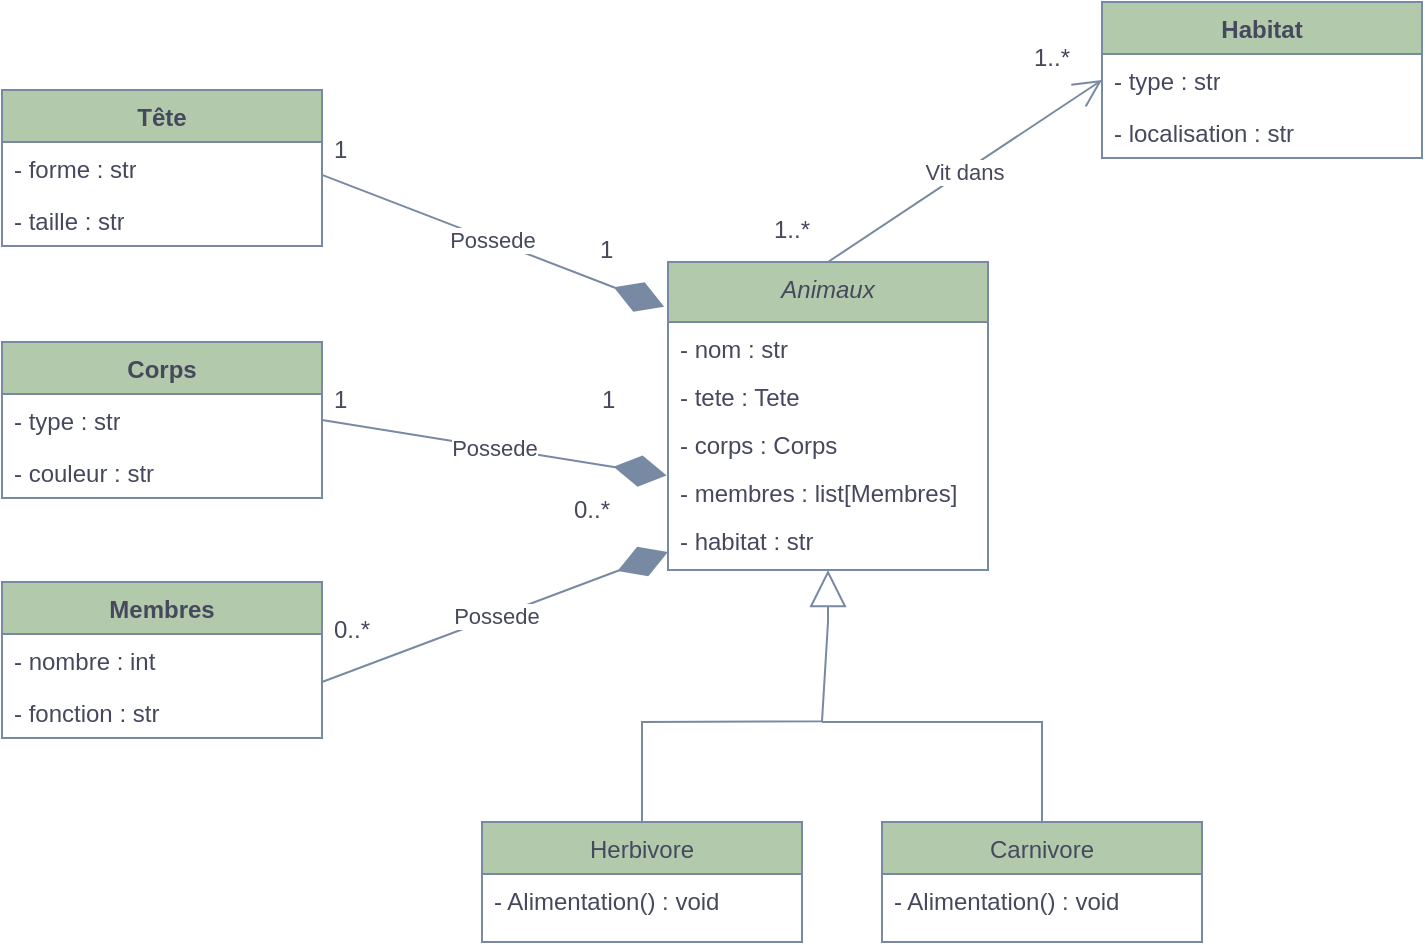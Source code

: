 <mxfile version="22.1.22" type="embed" pages="3">
  <diagram id="C5RBs43oDa-KdzZeNtuy" name="Animaux">
    <mxGraphModel dx="1085" dy="588" grid="1" gridSize="10" guides="1" tooltips="1" connect="1" arrows="1" fold="1" page="1" pageScale="1" pageWidth="827" pageHeight="1169" math="0" shadow="0">
      <root>
        <mxCell id="WIyWlLk6GJQsqaUBKTNV-0" />
        <mxCell id="WIyWlLk6GJQsqaUBKTNV-1" parent="WIyWlLk6GJQsqaUBKTNV-0" />
        <mxCell id="zkfFHV4jXpPFQw0GAbJ--0" value="Animaux" style="swimlane;fontStyle=2;align=center;verticalAlign=top;childLayout=stackLayout;horizontal=1;startSize=30;horizontalStack=0;resizeParent=1;resizeLast=0;collapsible=1;marginBottom=0;rounded=0;shadow=0;strokeWidth=1;labelBackgroundColor=none;fillColor=#B2C9AB;strokeColor=#788AA3;fontColor=#46495D;" parent="WIyWlLk6GJQsqaUBKTNV-1" vertex="1">
          <mxGeometry x="413" y="150" width="160" height="154" as="geometry">
            <mxRectangle x="230" y="140" width="160" height="26" as="alternateBounds" />
          </mxGeometry>
        </mxCell>
        <mxCell id="vI5T4SLwz8hEOFPnjmoZ-35" value="- nom : str" style="text;align=left;verticalAlign=top;spacingLeft=4;spacingRight=4;overflow=hidden;rotatable=0;points=[[0,0.5],[1,0.5]];portConstraint=eastwest;labelBackgroundColor=none;fontColor=#46495D;" parent="zkfFHV4jXpPFQw0GAbJ--0" vertex="1">
          <mxGeometry y="30" width="160" height="24" as="geometry" />
        </mxCell>
        <mxCell id="zkfFHV4jXpPFQw0GAbJ--1" value="- tete : Tete" style="text;align=left;verticalAlign=top;spacingLeft=4;spacingRight=4;overflow=hidden;rotatable=0;points=[[0,0.5],[1,0.5]];portConstraint=eastwest;labelBackgroundColor=none;fontColor=#46495D;" parent="zkfFHV4jXpPFQw0GAbJ--0" vertex="1">
          <mxGeometry y="54" width="160" height="24" as="geometry" />
        </mxCell>
        <mxCell id="vI5T4SLwz8hEOFPnjmoZ-36" value="- corps : Corps" style="text;align=left;verticalAlign=top;spacingLeft=4;spacingRight=4;overflow=hidden;rotatable=0;points=[[0,0.5],[1,0.5]];portConstraint=eastwest;labelBackgroundColor=none;fontColor=#46495D;" parent="zkfFHV4jXpPFQw0GAbJ--0" vertex="1">
          <mxGeometry y="78" width="160" height="24" as="geometry" />
        </mxCell>
        <mxCell id="vI5T4SLwz8hEOFPnjmoZ-37" value="- membres : list[Membres]" style="text;align=left;verticalAlign=top;spacingLeft=4;spacingRight=4;overflow=hidden;rotatable=0;points=[[0,0.5],[1,0.5]];portConstraint=eastwest;labelBackgroundColor=none;fontColor=#46495D;" parent="zkfFHV4jXpPFQw0GAbJ--0" vertex="1">
          <mxGeometry y="102" width="160" height="24" as="geometry" />
        </mxCell>
        <mxCell id="vI5T4SLwz8hEOFPnjmoZ-38" value="- habitat : str" style="text;align=left;verticalAlign=top;spacingLeft=4;spacingRight=4;overflow=hidden;rotatable=0;points=[[0,0.5],[1,0.5]];portConstraint=eastwest;labelBackgroundColor=none;fontColor=#46495D;" parent="zkfFHV4jXpPFQw0GAbJ--0" vertex="1">
          <mxGeometry y="126" width="160" height="24" as="geometry" />
        </mxCell>
        <mxCell id="zkfFHV4jXpPFQw0GAbJ--6" value="Herbivore" style="swimlane;fontStyle=0;align=center;verticalAlign=top;childLayout=stackLayout;horizontal=1;startSize=26;horizontalStack=0;resizeParent=1;resizeLast=0;collapsible=1;marginBottom=0;rounded=0;shadow=0;strokeWidth=1;labelBackgroundColor=none;fillColor=#B2C9AB;strokeColor=#788AA3;fontColor=#46495D;" parent="WIyWlLk6GJQsqaUBKTNV-1" vertex="1">
          <mxGeometry x="320" y="430" width="160" height="60" as="geometry">
            <mxRectangle x="130" y="380" width="160" height="26" as="alternateBounds" />
          </mxGeometry>
        </mxCell>
        <mxCell id="ipkFo33AzPfOEZkF4syv-25" value="- Alimentation() : void" style="text;align=left;verticalAlign=top;spacingLeft=4;spacingRight=4;overflow=hidden;rotatable=0;points=[[0,0.5],[1,0.5]];portConstraint=eastwest;labelBackgroundColor=none;fontColor=#46495D;" parent="zkfFHV4jXpPFQw0GAbJ--6" vertex="1">
          <mxGeometry y="26" width="160" height="24" as="geometry" />
        </mxCell>
        <mxCell id="zkfFHV4jXpPFQw0GAbJ--13" value="Carnivore" style="swimlane;fontStyle=0;align=center;verticalAlign=top;childLayout=stackLayout;horizontal=1;startSize=26;horizontalStack=0;resizeParent=1;resizeLast=0;collapsible=1;marginBottom=0;rounded=0;shadow=0;strokeWidth=1;labelBackgroundColor=none;fillColor=#B2C9AB;strokeColor=#788AA3;fontColor=#46495D;" parent="WIyWlLk6GJQsqaUBKTNV-1" vertex="1">
          <mxGeometry x="520" y="430" width="160" height="60" as="geometry">
            <mxRectangle x="340" y="380" width="170" height="26" as="alternateBounds" />
          </mxGeometry>
        </mxCell>
        <mxCell id="ipkFo33AzPfOEZkF4syv-26" value="- Alimentation() : void" style="text;align=left;verticalAlign=top;spacingLeft=4;spacingRight=4;overflow=hidden;rotatable=0;points=[[0,0.5],[1,0.5]];portConstraint=eastwest;labelBackgroundColor=none;fontColor=#46495D;" parent="zkfFHV4jXpPFQw0GAbJ--13" vertex="1">
          <mxGeometry y="26" width="160" height="24" as="geometry" />
        </mxCell>
        <mxCell id="ipkFo33AzPfOEZkF4syv-29" value="" style="endArrow=block;endSize=16;endFill=0;html=1;rounded=0;strokeColor=#788AA3;fontColor=default;fillColor=#B2C9AB;exitX=0.5;exitY=0;exitDx=0;exitDy=0;labelBackgroundColor=none;entryX=0.5;entryY=1;entryDx=0;entryDy=0;" parent="WIyWlLk6GJQsqaUBKTNV-1" source="zkfFHV4jXpPFQw0GAbJ--6" target="zkfFHV4jXpPFQw0GAbJ--0" edge="1">
          <mxGeometry x="-0.303" y="40" width="160" relative="1" as="geometry">
            <mxPoint x="390" y="419.57" as="sourcePoint" />
            <mxPoint x="490" y="330" as="targetPoint" />
            <Array as="points">
              <mxPoint x="400" y="380" />
              <mxPoint x="490" y="379.57" />
              <mxPoint x="493" y="330" />
            </Array>
            <mxPoint as="offset" />
          </mxGeometry>
        </mxCell>
        <mxCell id="ipkFo33AzPfOEZkF4syv-33" value="" style="endArrow=none;html=1;rounded=0;strokeColor=#788AA3;fontColor=default;fillColor=#B2C9AB;labelBackgroundColor=none;entryX=0.5;entryY=0;entryDx=0;entryDy=0;" parent="WIyWlLk6GJQsqaUBKTNV-1" target="zkfFHV4jXpPFQw0GAbJ--13" edge="1">
          <mxGeometry width="50" height="50" relative="1" as="geometry">
            <mxPoint x="490" y="380" as="sourcePoint" />
            <mxPoint x="590" y="410" as="targetPoint" />
            <Array as="points">
              <mxPoint x="600" y="380" />
            </Array>
          </mxGeometry>
        </mxCell>
        <mxCell id="4" value="Corps" style="swimlane;fontStyle=1;align=center;verticalAlign=top;childLayout=stackLayout;horizontal=1;startSize=26;horizontalStack=0;resizeParent=1;resizeParentMax=0;resizeLast=0;collapsible=1;marginBottom=0;whiteSpace=wrap;html=1;labelBackgroundColor=none;fillColor=#B2C9AB;strokeColor=#788AA3;fontColor=#46495D;" parent="WIyWlLk6GJQsqaUBKTNV-1" vertex="1">
          <mxGeometry x="80" y="190" width="160" height="78" as="geometry" />
        </mxCell>
        <mxCell id="5" value="- type : str" style="text;strokeColor=none;fillColor=none;align=left;verticalAlign=top;spacingLeft=4;spacingRight=4;overflow=hidden;rotatable=0;points=[[0,0.5],[1,0.5]];portConstraint=eastwest;whiteSpace=wrap;html=1;labelBackgroundColor=none;fontColor=#46495D;" parent="4" vertex="1">
          <mxGeometry y="26" width="160" height="26" as="geometry" />
        </mxCell>
        <mxCell id="7" value="- couleur : str" style="text;strokeColor=none;fillColor=none;align=left;verticalAlign=top;spacingLeft=4;spacingRight=4;overflow=hidden;rotatable=0;points=[[0,0.5],[1,0.5]];portConstraint=eastwest;whiteSpace=wrap;html=1;labelBackgroundColor=none;fontColor=#46495D;" parent="4" vertex="1">
          <mxGeometry y="52" width="160" height="26" as="geometry" />
        </mxCell>
        <mxCell id="8" value="Tête" style="swimlane;fontStyle=1;align=center;verticalAlign=top;childLayout=stackLayout;horizontal=1;startSize=26;horizontalStack=0;resizeParent=1;resizeParentMax=0;resizeLast=0;collapsible=1;marginBottom=0;whiteSpace=wrap;html=1;strokeColor=#788AA3;fontColor=#46495D;fillColor=#B2C9AB;" parent="WIyWlLk6GJQsqaUBKTNV-1" vertex="1">
          <mxGeometry x="80" y="64" width="160" height="78" as="geometry" />
        </mxCell>
        <mxCell id="9" value="- forme : str" style="text;strokeColor=none;fillColor=none;align=left;verticalAlign=top;spacingLeft=4;spacingRight=4;overflow=hidden;rotatable=0;points=[[0,0.5],[1,0.5]];portConstraint=eastwest;whiteSpace=wrap;html=1;fontColor=#46495D;" parent="8" vertex="1">
          <mxGeometry y="26" width="160" height="26" as="geometry" />
        </mxCell>
        <mxCell id="11" value="- taille : str" style="text;strokeColor=none;fillColor=none;align=left;verticalAlign=top;spacingLeft=4;spacingRight=4;overflow=hidden;rotatable=0;points=[[0,0.5],[1,0.5]];portConstraint=eastwest;whiteSpace=wrap;html=1;fontColor=#46495D;" parent="8" vertex="1">
          <mxGeometry y="52" width="160" height="26" as="geometry" />
        </mxCell>
        <mxCell id="12" value="Membres" style="swimlane;fontStyle=1;align=center;verticalAlign=top;childLayout=stackLayout;horizontal=1;startSize=26;horizontalStack=0;resizeParent=1;resizeParentMax=0;resizeLast=0;collapsible=1;marginBottom=0;whiteSpace=wrap;html=1;strokeColor=#788AA3;fontColor=#46495D;fillColor=#B2C9AB;" parent="WIyWlLk6GJQsqaUBKTNV-1" vertex="1">
          <mxGeometry x="80" y="310" width="160" height="78" as="geometry" />
        </mxCell>
        <mxCell id="13" value="- nombre : int" style="text;strokeColor=none;fillColor=none;align=left;verticalAlign=top;spacingLeft=4;spacingRight=4;overflow=hidden;rotatable=0;points=[[0,0.5],[1,0.5]];portConstraint=eastwest;whiteSpace=wrap;html=1;fontColor=#46495D;" parent="12" vertex="1">
          <mxGeometry y="26" width="160" height="26" as="geometry" />
        </mxCell>
        <mxCell id="15" value="- fonction : str" style="text;strokeColor=none;fillColor=none;align=left;verticalAlign=top;spacingLeft=4;spacingRight=4;overflow=hidden;rotatable=0;points=[[0,0.5],[1,0.5]];portConstraint=eastwest;whiteSpace=wrap;html=1;fontColor=#46495D;" parent="12" vertex="1">
          <mxGeometry y="52" width="160" height="26" as="geometry" />
        </mxCell>
        <mxCell id="18" value="Possede" style="endArrow=diamondThin;endFill=1;endSize=24;html=1;rounded=0;strokeColor=#788AA3;fontColor=#46495D;fillColor=#B2C9AB;entryX=-0.012;entryY=0.145;entryDx=0;entryDy=0;entryPerimeter=0;" parent="WIyWlLk6GJQsqaUBKTNV-1" target="zkfFHV4jXpPFQw0GAbJ--0" edge="1">
          <mxGeometry width="160" relative="1" as="geometry">
            <mxPoint x="240" y="106.41" as="sourcePoint" />
            <mxPoint x="400" y="106.41" as="targetPoint" />
          </mxGeometry>
        </mxCell>
        <mxCell id="19" value="Possede" style="endArrow=diamondThin;endFill=1;endSize=24;html=1;rounded=0;strokeColor=#788AA3;fontColor=#46495D;fillColor=#B2C9AB;entryX=-0.004;entryY=1.196;entryDx=0;entryDy=0;entryPerimeter=0;exitX=1;exitY=0.5;exitDx=0;exitDy=0;" parent="WIyWlLk6GJQsqaUBKTNV-1" source="5" edge="1">
          <mxGeometry width="160" relative="1" as="geometry">
            <mxPoint x="254" y="232.41" as="sourcePoint" />
            <mxPoint x="412.36" y="256.704" as="targetPoint" />
          </mxGeometry>
        </mxCell>
        <mxCell id="20" value="Possede" style="endArrow=diamondThin;endFill=1;endSize=24;html=1;rounded=0;strokeColor=#788AA3;fontColor=#46495D;fillColor=#B2C9AB;entryX=0;entryY=0.5;entryDx=0;entryDy=0;" parent="WIyWlLk6GJQsqaUBKTNV-1" edge="1">
          <mxGeometry width="160" relative="1" as="geometry">
            <mxPoint x="240" y="360" as="sourcePoint" />
            <mxPoint x="413.0" y="295" as="targetPoint" />
          </mxGeometry>
        </mxCell>
        <mxCell id="21" value="Habitat" style="swimlane;fontStyle=1;align=center;verticalAlign=top;childLayout=stackLayout;horizontal=1;startSize=26;horizontalStack=0;resizeParent=1;resizeParentMax=0;resizeLast=0;collapsible=1;marginBottom=0;whiteSpace=wrap;html=1;strokeColor=#788AA3;fontColor=#46495D;fillColor=#B2C9AB;" parent="WIyWlLk6GJQsqaUBKTNV-1" vertex="1">
          <mxGeometry x="630" y="20" width="160" height="78" as="geometry" />
        </mxCell>
        <mxCell id="22" value="- type : str" style="text;strokeColor=none;fillColor=none;align=left;verticalAlign=top;spacingLeft=4;spacingRight=4;overflow=hidden;rotatable=0;points=[[0,0.5],[1,0.5]];portConstraint=eastwest;whiteSpace=wrap;html=1;fontColor=#46495D;" parent="21" vertex="1">
          <mxGeometry y="26" width="160" height="26" as="geometry" />
        </mxCell>
        <mxCell id="24" value="- localisation : str" style="text;strokeColor=none;fillColor=none;align=left;verticalAlign=top;spacingLeft=4;spacingRight=4;overflow=hidden;rotatable=0;points=[[0,0.5],[1,0.5]];portConstraint=eastwest;whiteSpace=wrap;html=1;fontColor=#46495D;" parent="21" vertex="1">
          <mxGeometry y="52" width="160" height="26" as="geometry" />
        </mxCell>
        <mxCell id="25" value="Vit dans" style="endArrow=open;endFill=1;endSize=12;html=1;rounded=0;strokeColor=#788AA3;fontColor=#46495D;fillColor=#B2C9AB;exitX=0.5;exitY=0;exitDx=0;exitDy=0;entryX=0;entryY=0.5;entryDx=0;entryDy=0;" parent="WIyWlLk6GJQsqaUBKTNV-1" source="zkfFHV4jXpPFQw0GAbJ--0" target="22" edge="1">
          <mxGeometry width="160" relative="1" as="geometry">
            <mxPoint x="430" y="62.41" as="sourcePoint" />
            <mxPoint x="590" y="62.41" as="targetPoint" />
          </mxGeometry>
        </mxCell>
        <mxCell id="vI5T4SLwz8hEOFPnjmoZ-25" value="1" style="text;strokeColor=none;fillColor=none;spacingLeft=4;spacingRight=4;overflow=hidden;rotatable=0;points=[[0,0.5],[1,0.5]];portConstraint=eastwest;fontSize=12;whiteSpace=wrap;html=1;fontColor=#46495D;labelBackgroundColor=none;" parent="WIyWlLk6GJQsqaUBKTNV-1" vertex="1">
          <mxGeometry x="240" y="80" width="40" height="30" as="geometry" />
        </mxCell>
        <mxCell id="vI5T4SLwz8hEOFPnjmoZ-26" value="1" style="text;strokeColor=none;fillColor=none;spacingLeft=4;spacingRight=4;overflow=hidden;rotatable=0;points=[[0,0.5],[1,0.5]];portConstraint=eastwest;fontSize=12;whiteSpace=wrap;html=1;fontColor=#46495D;labelBackgroundColor=none;" parent="WIyWlLk6GJQsqaUBKTNV-1" vertex="1">
          <mxGeometry x="240" y="205" width="40" height="30" as="geometry" />
        </mxCell>
        <mxCell id="vI5T4SLwz8hEOFPnjmoZ-27" value="0..*" style="text;strokeColor=none;fillColor=none;spacingLeft=4;spacingRight=4;overflow=hidden;rotatable=0;points=[[0,0.5],[1,0.5]];portConstraint=eastwest;fontSize=12;whiteSpace=wrap;html=1;fontColor=#46495D;labelBackgroundColor=none;" parent="WIyWlLk6GJQsqaUBKTNV-1" vertex="1">
          <mxGeometry x="240" y="320" width="40" height="30" as="geometry" />
        </mxCell>
        <mxCell id="vI5T4SLwz8hEOFPnjmoZ-28" value="1" style="text;strokeColor=none;fillColor=none;spacingLeft=4;spacingRight=4;overflow=hidden;rotatable=0;points=[[0,0.5],[1,0.5]];portConstraint=eastwest;fontSize=12;whiteSpace=wrap;html=1;fontColor=#46495D;labelBackgroundColor=none;" parent="WIyWlLk6GJQsqaUBKTNV-1" vertex="1">
          <mxGeometry x="373" y="130" width="40" height="30" as="geometry" />
        </mxCell>
        <mxCell id="vI5T4SLwz8hEOFPnjmoZ-29" value="1" style="text;strokeColor=none;fillColor=none;spacingLeft=4;spacingRight=4;overflow=hidden;rotatable=0;points=[[0,0.5],[1,0.5]];portConstraint=eastwest;fontSize=12;whiteSpace=wrap;html=1;fontColor=#46495D;labelBackgroundColor=none;" parent="WIyWlLk6GJQsqaUBKTNV-1" vertex="1">
          <mxGeometry x="374" y="205" width="40" height="30" as="geometry" />
        </mxCell>
        <mxCell id="vI5T4SLwz8hEOFPnjmoZ-31" value="0..*" style="text;strokeColor=none;fillColor=none;spacingLeft=4;spacingRight=4;overflow=hidden;rotatable=0;points=[[0,0.5],[1,0.5]];portConstraint=eastwest;fontSize=12;whiteSpace=wrap;html=1;fontColor=#46495D;labelBackgroundColor=none;" parent="WIyWlLk6GJQsqaUBKTNV-1" vertex="1">
          <mxGeometry x="360" y="260" width="40" height="30" as="geometry" />
        </mxCell>
        <mxCell id="vI5T4SLwz8hEOFPnjmoZ-33" value="1..*" style="text;strokeColor=none;fillColor=none;spacingLeft=4;spacingRight=4;overflow=hidden;rotatable=0;points=[[0,0.5],[1,0.5]];portConstraint=eastwest;fontSize=12;whiteSpace=wrap;html=1;fontColor=#46495D;labelBackgroundColor=none;" parent="WIyWlLk6GJQsqaUBKTNV-1" vertex="1">
          <mxGeometry x="460" y="120" width="40" height="30" as="geometry" />
        </mxCell>
        <mxCell id="vI5T4SLwz8hEOFPnjmoZ-34" value="1..*" style="text;strokeColor=none;fillColor=none;spacingLeft=4;spacingRight=4;overflow=hidden;rotatable=0;points=[[0,0.5],[1,0.5]];portConstraint=eastwest;fontSize=12;whiteSpace=wrap;html=1;fontColor=#46495D;labelBackgroundColor=none;" parent="WIyWlLk6GJQsqaUBKTNV-1" vertex="1">
          <mxGeometry x="590" y="34" width="40" height="30" as="geometry" />
        </mxCell>
      </root>
    </mxGraphModel>
  </diagram>
  <diagram id="s96RTUGyV_i8q5eFVmfL" name="Classes">
    <mxGraphModel dx="1085" dy="588" grid="1" gridSize="10" guides="1" tooltips="1" connect="1" arrows="1" fold="1" page="1" pageScale="1" pageWidth="827" pageHeight="1169" math="0" shadow="0">
      <root>
        <mxCell id="0" />
        <mxCell id="1" parent="0" />
        <mxCell id="UtkEL36S_cxtowwNYvtG-1" value="Classe" style="swimlane;fontStyle=1;align=center;verticalAlign=top;childLayout=stackLayout;horizontal=1;startSize=26;horizontalStack=0;resizeParent=1;resizeParentMax=0;resizeLast=0;collapsible=1;marginBottom=0;whiteSpace=wrap;html=1;labelBackgroundColor=none;fillColor=#B2C9AB;strokeColor=#788AA3;fontColor=#46495D;" parent="1" vertex="1">
          <mxGeometry x="360" y="590" width="160" height="98" as="geometry" />
        </mxCell>
        <mxCell id="V3Bo_ClWaJv6kFXgR_UQ-5" value="- professeur : Professeur" style="text;align=left;verticalAlign=top;spacingLeft=4;spacingRight=4;overflow=hidden;rotatable=0;points=[[0,0.5],[1,0.5]];portConstraint=eastwest;labelBackgroundColor=none;fontColor=#46495D;" parent="UtkEL36S_cxtowwNYvtG-1" vertex="1">
          <mxGeometry y="26" width="160" height="24" as="geometry" />
        </mxCell>
        <mxCell id="bEQ5lCG8xuxYVMptwggW-1" value="- Élève : List[Élève]" style="text;align=left;verticalAlign=top;spacingLeft=4;spacingRight=4;overflow=hidden;rotatable=0;points=[[0,0.5],[1,0.5]];portConstraint=eastwest;labelBackgroundColor=none;fontColor=#46495D;" parent="UtkEL36S_cxtowwNYvtG-1" vertex="1">
          <mxGeometry y="50" width="160" height="24" as="geometry" />
        </mxCell>
        <mxCell id="V3Bo_ClWaJv6kFXgR_UQ-6" value="- nom_classe : str" style="text;align=left;verticalAlign=top;spacingLeft=4;spacingRight=4;overflow=hidden;rotatable=0;points=[[0,0.5],[1,0.5]];portConstraint=eastwest;labelBackgroundColor=none;fontColor=#46495D;" parent="UtkEL36S_cxtowwNYvtG-1" vertex="1">
          <mxGeometry y="74" width="160" height="24" as="geometry" />
        </mxCell>
        <mxCell id="UtkEL36S_cxtowwNYvtG-6" value="Personne" style="swimlane;fontStyle=1;align=center;verticalAlign=top;childLayout=stackLayout;horizontal=1;startSize=26;horizontalStack=0;resizeParent=1;resizeParentMax=0;resizeLast=0;collapsible=1;marginBottom=0;whiteSpace=wrap;html=1;labelBackgroundColor=none;fillColor=#B2C9AB;strokeColor=#788AA3;fontColor=#46495D;" parent="1" vertex="1">
          <mxGeometry x="360" y="290" width="160" height="50" as="geometry" />
        </mxCell>
        <mxCell id="V3Bo_ClWaJv6kFXgR_UQ-1" value="- dossier : Dossier" style="text;align=left;verticalAlign=top;spacingLeft=4;spacingRight=4;overflow=hidden;rotatable=0;points=[[0,0.5],[1,0.5]];portConstraint=eastwest;labelBackgroundColor=none;fontColor=#46495D;" parent="UtkEL36S_cxtowwNYvtG-6" vertex="1">
          <mxGeometry y="26" width="160" height="24" as="geometry" />
        </mxCell>
        <mxCell id="UtkEL36S_cxtowwNYvtG-9" value="&lt;strong&gt;Élève&lt;/strong&gt;" style="swimlane;fontStyle=1;align=center;verticalAlign=top;childLayout=stackLayout;horizontal=1;startSize=26;horizontalStack=0;resizeParent=1;resizeParentMax=0;resizeLast=0;collapsible=1;marginBottom=0;whiteSpace=wrap;html=1;labelBackgroundColor=none;fillColor=#B2C9AB;strokeColor=#788AA3;fontColor=#46495D;" parent="1" vertex="1">
          <mxGeometry x="450" y="430" width="160" height="50" as="geometry" />
        </mxCell>
        <mxCell id="V3Bo_ClWaJv6kFXgR_UQ-9" value="- niveau : int" style="text;align=left;verticalAlign=top;spacingLeft=4;spacingRight=4;overflow=hidden;rotatable=0;points=[[0,0.5],[1,0.5]];portConstraint=eastwest;labelBackgroundColor=none;fontColor=#46495D;" parent="UtkEL36S_cxtowwNYvtG-9" vertex="1">
          <mxGeometry y="26" width="160" height="24" as="geometry" />
        </mxCell>
        <mxCell id="V3Bo_ClWaJv6kFXgR_UQ-19" style="edgeStyle=orthogonalEdgeStyle;rounded=0;orthogonalLoop=1;jettySize=auto;html=1;exitX=0.75;exitY=0;exitDx=0;exitDy=0;entryX=0.5;entryY=1;entryDx=0;entryDy=0;strokeColor=#788AA3;fontColor=default;fillColor=#B2C9AB;endArrow=block;endFill=0;strokeWidth=1;endSize=16;labelBackgroundColor=none;" parent="1" source="UtkEL36S_cxtowwNYvtG-12" target="UtkEL36S_cxtowwNYvtG-6" edge="1">
          <mxGeometry relative="1" as="geometry">
            <Array as="points">
              <mxPoint x="390" y="390" />
              <mxPoint x="440" y="390" />
            </Array>
          </mxGeometry>
        </mxCell>
        <mxCell id="UtkEL36S_cxtowwNYvtG-12" value="Professeur" style="swimlane;fontStyle=1;align=center;verticalAlign=top;childLayout=stackLayout;horizontal=1;startSize=26;horizontalStack=0;resizeParent=1;resizeParentMax=0;resizeLast=0;collapsible=1;marginBottom=0;whiteSpace=wrap;html=1;labelBackgroundColor=none;fillColor=#B2C9AB;strokeColor=#788AA3;fontColor=#46495D;" parent="1" vertex="1">
          <mxGeometry x="270" y="430" width="160" height="50" as="geometry" />
        </mxCell>
        <mxCell id="UtkEL36S_cxtowwNYvtG-13" value="- matiere : str" style="text;strokeColor=none;fillColor=none;align=left;verticalAlign=top;spacingLeft=4;spacingRight=4;overflow=hidden;rotatable=0;points=[[0,0.5],[1,0.5]];portConstraint=eastwest;whiteSpace=wrap;html=1;labelBackgroundColor=none;fontColor=#46495D;" parent="UtkEL36S_cxtowwNYvtG-12" vertex="1">
          <mxGeometry y="26" width="160" height="24" as="geometry" />
        </mxCell>
        <mxCell id="wOrSkZwPMERhKaJsnKeC-4" value="" style="endArrow=none;endFill=0;endSize=12;html=1;rounded=0;strokeColor=#788AA3;fontColor=default;fillColor=#B2C9AB;labelBackgroundColor=none;" parent="1" edge="1">
          <mxGeometry width="160" relative="1" as="geometry">
            <mxPoint x="440" y="390" as="sourcePoint" />
            <mxPoint x="490" y="430" as="targetPoint" />
            <Array as="points">
              <mxPoint x="490" y="390" />
            </Array>
          </mxGeometry>
        </mxCell>
        <mxCell id="wOrSkZwPMERhKaJsnKeC-12" value="1..*" style="text;strokeColor=none;fillColor=none;spacingLeft=4;spacingRight=4;overflow=hidden;rotatable=0;points=[[0,0.5],[1,0.5]];portConstraint=eastwest;fontSize=12;whiteSpace=wrap;html=1;fontColor=#46495D;labelBackgroundColor=none;" parent="1" vertex="1">
          <mxGeometry x="310" y="480" width="40" height="30" as="geometry" />
        </mxCell>
        <mxCell id="wOrSkZwPMERhKaJsnKeC-13" value="1..*" style="text;strokeColor=none;fillColor=none;spacingLeft=4;spacingRight=4;overflow=hidden;rotatable=0;points=[[0,0.5],[1,0.5]];portConstraint=eastwest;fontSize=12;whiteSpace=wrap;html=1;fontColor=#46495D;labelBackgroundColor=none;" parent="1" vertex="1">
          <mxGeometry x="530" y="480" width="40" height="30" as="geometry" />
        </mxCell>
        <mxCell id="wOrSkZwPMERhKaJsnKeC-14" value="1..1" style="text;strokeColor=none;fillColor=none;spacingLeft=4;spacingRight=4;overflow=hidden;rotatable=0;points=[[0,0.5],[1,0.5]];portConstraint=eastwest;fontSize=12;whiteSpace=wrap;html=1;fontColor=#46495D;labelBackgroundColor=none;" parent="1" vertex="1">
          <mxGeometry x="360" y="560" width="40" height="30" as="geometry" />
        </mxCell>
        <mxCell id="wOrSkZwPMERhKaJsnKeC-15" value="1..30" style="text;strokeColor=none;fillColor=none;spacingLeft=4;spacingRight=4;overflow=hidden;rotatable=0;points=[[0,0.5],[1,0.5]];portConstraint=eastwest;fontSize=12;whiteSpace=wrap;html=1;fontColor=#46495D;labelBackgroundColor=none;" parent="1" vertex="1">
          <mxGeometry x="490" y="560" width="40" height="30" as="geometry" />
        </mxCell>
        <mxCell id="bEQ5lCG8xuxYVMptwggW-2" value="enseigne a&amp;nbsp;" style="endArrow=diamondThin;endFill=0;endSize=24;html=1;rounded=0;strokeColor=#788AA3;fontColor=#46495D;fillColor=#B2C9AB;exitX=1.025;exitY=0;exitDx=0;exitDy=0;exitPerimeter=0;entryX=0.25;entryY=0;entryDx=0;entryDy=0;" parent="1" source="wOrSkZwPMERhKaJsnKeC-12" target="UtkEL36S_cxtowwNYvtG-1" edge="1">
          <mxGeometry width="160" relative="1" as="geometry">
            <mxPoint x="280" y="540" as="sourcePoint" />
            <mxPoint x="440" y="540" as="targetPoint" />
          </mxGeometry>
        </mxCell>
        <mxCell id="bEQ5lCG8xuxYVMptwggW-3" value="est dans" style="endArrow=diamondThin;endFill=0;endSize=24;html=1;rounded=0;strokeColor=#788AA3;fontColor=#46495D;fillColor=#B2C9AB;exitX=0.438;exitY=1;exitDx=0;exitDy=0;exitPerimeter=0;entryX=0.75;entryY=0;entryDx=0;entryDy=0;" parent="1" source="V3Bo_ClWaJv6kFXgR_UQ-9" target="UtkEL36S_cxtowwNYvtG-1" edge="1">
          <mxGeometry width="160" relative="1" as="geometry">
            <mxPoint x="470" y="530" as="sourcePoint" />
            <mxPoint x="630" y="530" as="targetPoint" />
          </mxGeometry>
        </mxCell>
        <mxCell id="bEQ5lCG8xuxYVMptwggW-12" value="Dossier" style="swimlane;fontStyle=1;align=center;verticalAlign=top;childLayout=stackLayout;horizontal=1;startSize=26;horizontalStack=0;resizeParent=1;resizeParentMax=0;resizeLast=0;collapsible=1;marginBottom=0;whiteSpace=wrap;html=1;strokeColor=#788AA3;fontColor=#46495D;fillColor=#B2C9AB;" parent="1" vertex="1">
          <mxGeometry x="640" y="280" width="160" height="182" as="geometry" />
        </mxCell>
        <mxCell id="bEQ5lCG8xuxYVMptwggW-13" value="- nom : str" style="text;strokeColor=none;fillColor=none;align=left;verticalAlign=top;spacingLeft=4;spacingRight=4;overflow=hidden;rotatable=0;points=[[0,0.5],[1,0.5]];portConstraint=eastwest;whiteSpace=wrap;html=1;fontColor=#46495D;" parent="bEQ5lCG8xuxYVMptwggW-12" vertex="1">
          <mxGeometry y="26" width="160" height="26" as="geometry" />
        </mxCell>
        <mxCell id="bEQ5lCG8xuxYVMptwggW-15" value="- prenom : str" style="text;strokeColor=none;fillColor=none;align=left;verticalAlign=top;spacingLeft=4;spacingRight=4;overflow=hidden;rotatable=0;points=[[0,0.5],[1,0.5]];portConstraint=eastwest;whiteSpace=wrap;html=1;fontColor=#46495D;" parent="bEQ5lCG8xuxYVMptwggW-12" vertex="1">
          <mxGeometry y="52" width="160" height="26" as="geometry" />
        </mxCell>
        <mxCell id="bEQ5lCG8xuxYVMptwggW-16" value="- naissance : str" style="text;strokeColor=none;fillColor=none;align=left;verticalAlign=top;spacingLeft=4;spacingRight=4;overflow=hidden;rotatable=0;points=[[0,0.5],[1,0.5]];portConstraint=eastwest;whiteSpace=wrap;html=1;fontColor=#46495D;" parent="bEQ5lCG8xuxYVMptwggW-12" vertex="1">
          <mxGeometry y="78" width="160" height="26" as="geometry" />
        </mxCell>
        <mxCell id="bEQ5lCG8xuxYVMptwggW-17" value="- adresse : str" style="text;strokeColor=none;fillColor=none;align=left;verticalAlign=top;spacingLeft=4;spacingRight=4;overflow=hidden;rotatable=0;points=[[0,0.5],[1,0.5]];portConstraint=eastwest;whiteSpace=wrap;html=1;fontColor=#46495D;" parent="bEQ5lCG8xuxYVMptwggW-12" vertex="1">
          <mxGeometry y="104" width="160" height="26" as="geometry" />
        </mxCell>
        <mxCell id="bEQ5lCG8xuxYVMptwggW-22" value="- telephone : str" style="text;strokeColor=none;fillColor=none;align=left;verticalAlign=top;spacingLeft=4;spacingRight=4;overflow=hidden;rotatable=0;points=[[0,0.5],[1,0.5]];portConstraint=eastwest;whiteSpace=wrap;html=1;fontColor=#46495D;" parent="bEQ5lCG8xuxYVMptwggW-12" vertex="1">
          <mxGeometry y="130" width="160" height="26" as="geometry" />
        </mxCell>
        <mxCell id="bEQ5lCG8xuxYVMptwggW-21" value="- email" style="text;strokeColor=none;fillColor=none;align=left;verticalAlign=top;spacingLeft=4;spacingRight=4;overflow=hidden;rotatable=0;points=[[0,0.5],[1,0.5]];portConstraint=eastwest;whiteSpace=wrap;html=1;fontColor=#46495D;" parent="bEQ5lCG8xuxYVMptwggW-12" vertex="1">
          <mxGeometry y="156" width="160" height="26" as="geometry" />
        </mxCell>
        <mxCell id="bEQ5lCG8xuxYVMptwggW-18" value="possede" style="endArrow=open;endFill=1;endSize=12;html=1;rounded=0;strokeColor=#788AA3;fontColor=#46495D;fillColor=#B2C9AB;entryX=0;entryY=0.5;entryDx=0;entryDy=0;" parent="1" target="bEQ5lCG8xuxYVMptwggW-17" edge="1">
          <mxGeometry width="160" relative="1" as="geometry">
            <mxPoint x="520" y="315" as="sourcePoint" />
            <mxPoint x="440" y="250" as="targetPoint" />
          </mxGeometry>
        </mxCell>
        <mxCell id="bEQ5lCG8xuxYVMptwggW-19" value="1..1" style="text;strokeColor=none;fillColor=none;spacingLeft=4;spacingRight=4;overflow=hidden;rotatable=0;points=[[0,0.5],[1,0.5]];portConstraint=eastwest;fontSize=12;whiteSpace=wrap;html=1;fontColor=#46495D;labelBackgroundColor=none;" parent="1" vertex="1">
          <mxGeometry x="520" y="290" width="40" height="30" as="geometry" />
        </mxCell>
        <mxCell id="bEQ5lCG8xuxYVMptwggW-20" value="&lt;span style=&quot;color: rgb(70, 73, 93); font-family: Helvetica; font-size: 12px; font-style: normal; font-variant-ligatures: normal; font-variant-caps: normal; font-weight: 400; letter-spacing: normal; orphans: 2; text-align: left; text-indent: 0px; text-transform: none; widows: 2; word-spacing: 0px; -webkit-text-stroke-width: 0px; background-color: rgb(251, 251, 251); text-decoration-thickness: initial; text-decoration-style: initial; text-decoration-color: initial; float: none; display: inline !important;&quot;&gt;1..1&lt;/span&gt;" style="text;whiteSpace=wrap;html=1;fontColor=#46495D;" parent="1" vertex="1">
          <mxGeometry x="610" y="351" width="50" height="40" as="geometry" />
        </mxCell>
      </root>
    </mxGraphModel>
  </diagram>
  <diagram id="IdAeH0HkOht5YBKSymLS" name="Email">
    <mxGraphModel dx="1085" dy="588" grid="1" gridSize="10" guides="1" tooltips="1" connect="1" arrows="1" fold="1" page="1" pageScale="1" pageWidth="827" pageHeight="1169" math="0" shadow="0">
      <root>
        <mxCell id="0" />
        <mxCell id="1" parent="0" />
        <mxCell id="_Y4de1-GAy6leBhJuS8P-1" value="&lt;strong&gt;&lt;code&gt;Email&lt;/code&gt;&lt;/strong&gt;" style="swimlane;fontStyle=1;align=center;verticalAlign=top;childLayout=stackLayout;horizontal=1;startSize=26;horizontalStack=0;resizeParent=1;resizeParentMax=0;resizeLast=0;collapsible=1;marginBottom=0;whiteSpace=wrap;html=1;strokeColor=#788AA3;fontColor=#46495D;fillColor=#B2C9AB;labelBackgroundColor=none;" parent="1" vertex="1">
          <mxGeometry x="210" y="72" width="180" height="164" as="geometry" />
        </mxCell>
        <mxCell id="_Y4de1-GAy6leBhJuS8P-2" value="- expediteur : AdresseEmail" style="text;strokeColor=none;fillColor=none;align=left;verticalAlign=top;spacingLeft=4;spacingRight=4;overflow=hidden;rotatable=0;points=[[0,0.5],[1,0.5]];portConstraint=eastwest;whiteSpace=wrap;html=1;fontColor=#46495D;labelBackgroundColor=none;" parent="_Y4de1-GAy6leBhJuS8P-1" vertex="1">
          <mxGeometry y="26" width="180" height="26" as="geometry" />
        </mxCell>
        <mxCell id="bp8kRefmaM0S0G1PBm9N-17" value="- destinataire : AdresseEmail" style="text;strokeColor=none;fillColor=none;align=left;verticalAlign=top;spacingLeft=4;spacingRight=4;overflow=hidden;rotatable=0;points=[[0,0.5],[1,0.5]];portConstraint=eastwest;whiteSpace=wrap;html=1;fontColor=#46495D;labelBackgroundColor=none;" parent="_Y4de1-GAy6leBhJuS8P-1" vertex="1">
          <mxGeometry y="52" width="180" height="26" as="geometry" />
        </mxCell>
        <mxCell id="bp8kRefmaM0S0G1PBm9N-19" value="- texte : TexteEmail" style="text;strokeColor=none;fillColor=none;align=left;verticalAlign=top;spacingLeft=4;spacingRight=4;overflow=hidden;rotatable=0;points=[[0,0.5],[1,0.5]];portConstraint=eastwest;whiteSpace=wrap;html=1;fontColor=#46495D;labelBackgroundColor=none;" parent="_Y4de1-GAy6leBhJuS8P-1" vertex="1">
          <mxGeometry y="78" width="180" height="26" as="geometry" />
        </mxCell>
        <mxCell id="bp8kRefmaM0S0G1PBm9N-18" value="- fichiers : List[FichierJoint]" style="text;strokeColor=none;fillColor=none;align=left;verticalAlign=top;spacingLeft=4;spacingRight=4;overflow=hidden;rotatable=0;points=[[0,0.5],[1,0.5]];portConstraint=eastwest;whiteSpace=wrap;html=1;fontColor=#46495D;labelBackgroundColor=none;" parent="_Y4de1-GAy6leBhJuS8P-1" vertex="1">
          <mxGeometry y="104" width="180" height="26" as="geometry" />
        </mxCell>
        <mxCell id="bp8kRefmaM0S0G1PBm9N-20" value="" style="line;strokeWidth=1;fillColor=none;align=left;verticalAlign=middle;spacingTop=-1;spacingLeft=3;spacingRight=3;rotatable=0;labelPosition=right;points=[];portConstraint=eastwest;strokeColor=inherit;fontColor=#46495D;" parent="_Y4de1-GAy6leBhJuS8P-1" vertex="1">
          <mxGeometry y="130" width="180" height="8" as="geometry" />
        </mxCell>
        <mxCell id="bp8kRefmaM0S0G1PBm9N-24" value="+ envoyer()" style="text;strokeColor=none;fillColor=none;align=left;verticalAlign=top;spacingLeft=4;spacingRight=4;overflow=hidden;rotatable=0;points=[[0,0.5],[1,0.5]];portConstraint=eastwest;whiteSpace=wrap;html=1;fontColor=#46495D;labelBackgroundColor=none;" parent="_Y4de1-GAy6leBhJuS8P-1" vertex="1">
          <mxGeometry y="138" width="180" height="26" as="geometry" />
        </mxCell>
        <mxCell id="bp8kRefmaM0S0G1PBm9N-22" style="edgeStyle=orthogonalEdgeStyle;rounded=0;orthogonalLoop=1;jettySize=auto;html=1;exitX=0.5;exitY=1;exitDx=0;exitDy=0;strokeColor=#788AA3;fontColor=#46495D;fillColor=#B2C9AB;" parent="_Y4de1-GAy6leBhJuS8P-1" edge="1">
          <mxGeometry relative="1" as="geometry">
            <mxPoint x="90" y="204" as="sourcePoint" />
            <mxPoint x="90" y="204" as="targetPoint" />
          </mxGeometry>
        </mxCell>
        <mxCell id="_Y4de1-GAy6leBhJuS8P-5" value="&lt;strong&gt;&lt;code&gt;FichierJoint&lt;/code&gt;&lt;/strong&gt;" style="swimlane;fontStyle=1;align=center;verticalAlign=top;childLayout=stackLayout;horizontal=1;startSize=26;horizontalStack=0;resizeParent=1;resizeParentMax=0;resizeLast=0;collapsible=1;marginBottom=0;whiteSpace=wrap;html=1;strokeColor=#788AA3;fontColor=#46495D;fillColor=#B2C9AB;labelBackgroundColor=none;" parent="1" vertex="1">
          <mxGeometry x="490" y="120" width="160" height="78" as="geometry" />
        </mxCell>
        <mxCell id="nkl_dsZmvmRRX_fMru49-3" value="-&amp;nbsp;&lt;code&gt;nom : str&lt;/code&gt;" style="text;strokeColor=none;fillColor=none;align=left;verticalAlign=top;spacingLeft=4;spacingRight=4;overflow=hidden;rotatable=0;points=[[0,0.5],[1,0.5]];portConstraint=eastwest;whiteSpace=wrap;html=1;fontColor=#46495D;labelBackgroundColor=none;" parent="_Y4de1-GAy6leBhJuS8P-5" vertex="1">
          <mxGeometry y="26" width="160" height="26" as="geometry" />
        </mxCell>
        <mxCell id="_Y4de1-GAy6leBhJuS8P-6" value="- contenu : bytes" style="text;strokeColor=none;fillColor=none;align=left;verticalAlign=top;spacingLeft=4;spacingRight=4;overflow=hidden;rotatable=0;points=[[0,0.5],[1,0.5]];portConstraint=eastwest;whiteSpace=wrap;html=1;fontColor=#46495D;labelBackgroundColor=none;" parent="_Y4de1-GAy6leBhJuS8P-5" vertex="1">
          <mxGeometry y="52" width="160" height="26" as="geometry" />
        </mxCell>
        <mxCell id="7b36YxDqTEHIo_Uz0_Du-1" value="0..*" style="text;strokeColor=none;fillColor=none;spacingLeft=4;spacingRight=4;overflow=hidden;rotatable=0;points=[[0,0.5],[1,0.5]];portConstraint=eastwest;fontSize=12;whiteSpace=wrap;html=1;fontColor=#46495D;labelBackgroundColor=none;" parent="1" vertex="1">
          <mxGeometry x="390" y="140" width="40" height="30" as="geometry" />
        </mxCell>
        <mxCell id="7b36YxDqTEHIo_Uz0_Du-2" value="0..*" style="text;strokeColor=none;fillColor=none;spacingLeft=4;spacingRight=4;overflow=hidden;rotatable=0;points=[[0,0.5],[1,0.5]];portConstraint=eastwest;fontSize=12;whiteSpace=wrap;html=1;fontColor=#46495D;labelBackgroundColor=none;" parent="1" vertex="1">
          <mxGeometry x="460" y="139" width="40" height="30" as="geometry" />
        </mxCell>
        <mxCell id="7b36YxDqTEHIo_Uz0_Du-3" value="&lt;code&gt;contient&lt;/code&gt;" style="html=1;verticalAlign=bottom;endArrow=diamondThin;curved=0;rounded=0;strokeColor=#788AA3;fontColor=default;fillColor=#B2C9AB;labelBackgroundColor=none;endFill=1;endSize=24;" parent="1" edge="1">
          <mxGeometry x="-0.114" y="-5" width="80" relative="1" as="geometry">
            <mxPoint x="490" y="190" as="sourcePoint" />
            <mxPoint x="390" y="190" as="targetPoint" />
            <Array as="points" />
            <mxPoint as="offset" />
          </mxGeometry>
        </mxCell>
        <mxCell id="bp8kRefmaM0S0G1PBm9N-5" value="AdresseEmail" style="swimlane;fontStyle=1;align=center;verticalAlign=top;childLayout=stackLayout;horizontal=1;startSize=26;horizontalStack=0;resizeParent=1;resizeParentMax=0;resizeLast=0;collapsible=1;marginBottom=0;whiteSpace=wrap;html=1;strokeColor=#788AA3;fontColor=#46495D;fillColor=#B2C9AB;" parent="1" vertex="1">
          <mxGeometry x="160" y="340" width="160" height="86" as="geometry" />
        </mxCell>
        <mxCell id="bp8kRefmaM0S0G1PBm9N-6" value="- adresse : str" style="text;strokeColor=none;fillColor=none;align=left;verticalAlign=top;spacingLeft=4;spacingRight=4;overflow=hidden;rotatable=0;points=[[0,0.5],[1,0.5]];portConstraint=eastwest;whiteSpace=wrap;html=1;fontColor=#46495D;" parent="bp8kRefmaM0S0G1PBm9N-5" vertex="1">
          <mxGeometry y="26" width="160" height="26" as="geometry" />
        </mxCell>
        <mxCell id="bp8kRefmaM0S0G1PBm9N-7" value="" style="line;strokeWidth=1;fillColor=none;align=left;verticalAlign=middle;spacingTop=-1;spacingLeft=3;spacingRight=3;rotatable=0;labelPosition=right;points=[];portConstraint=eastwest;strokeColor=inherit;fontColor=#46495D;" parent="bp8kRefmaM0S0G1PBm9N-5" vertex="1">
          <mxGeometry y="52" width="160" height="8" as="geometry" />
        </mxCell>
        <mxCell id="bp8kRefmaM0S0G1PBm9N-8" value="+ est_valide() -&amp;gt; bool" style="text;strokeColor=none;fillColor=none;align=left;verticalAlign=top;spacingLeft=4;spacingRight=4;overflow=hidden;rotatable=0;points=[[0,0.5],[1,0.5]];portConstraint=eastwest;whiteSpace=wrap;html=1;fontColor=#46495D;" parent="bp8kRefmaM0S0G1PBm9N-5" vertex="1">
          <mxGeometry y="60" width="160" height="26" as="geometry" />
        </mxCell>
        <mxCell id="bp8kRefmaM0S0G1PBm9N-9" value="TexteEmail" style="swimlane;fontStyle=1;align=center;verticalAlign=top;childLayout=stackLayout;horizontal=1;startSize=26;horizontalStack=0;resizeParent=1;resizeParentMax=0;resizeLast=0;collapsible=1;marginBottom=0;whiteSpace=wrap;html=1;strokeColor=#788AA3;fontColor=#46495D;fillColor=#B2C9AB;" parent="1" vertex="1">
          <mxGeometry x="360" y="340" width="160" height="78" as="geometry" />
        </mxCell>
        <mxCell id="bp8kRefmaM0S0G1PBm9N-10" value="- titre : str" style="text;strokeColor=none;fillColor=none;align=left;verticalAlign=top;spacingLeft=4;spacingRight=4;overflow=hidden;rotatable=0;points=[[0,0.5],[1,0.5]];portConstraint=eastwest;whiteSpace=wrap;html=1;fontColor=#46495D;" parent="bp8kRefmaM0S0G1PBm9N-9" vertex="1">
          <mxGeometry y="26" width="160" height="26" as="geometry" />
        </mxCell>
        <mxCell id="bp8kRefmaM0S0G1PBm9N-12" value="- corps : str" style="text;strokeColor=none;fillColor=none;align=left;verticalAlign=top;spacingLeft=4;spacingRight=4;overflow=hidden;rotatable=0;points=[[0,0.5],[1,0.5]];portConstraint=eastwest;whiteSpace=wrap;html=1;fontColor=#46495D;" parent="bp8kRefmaM0S0G1PBm9N-9" vertex="1">
          <mxGeometry y="52" width="160" height="26" as="geometry" />
        </mxCell>
        <mxCell id="bp8kRefmaM0S0G1PBm9N-13" value="contient" style="endArrow=diamondThin;endFill=1;endSize=24;html=1;rounded=0;strokeColor=#788AA3;fontColor=#46495D;fillColor=#B2C9AB;exitX=0.5;exitY=0;exitDx=0;exitDy=0;" parent="1" source="bp8kRefmaM0S0G1PBm9N-5" target="bp8kRefmaM0S0G1PBm9N-24" edge="1">
          <mxGeometry width="160" relative="1" as="geometry">
            <mxPoint x="254" y="300" as="sourcePoint" />
            <mxPoint x="292.427" y="250" as="targetPoint" />
          </mxGeometry>
        </mxCell>
        <mxCell id="bp8kRefmaM0S0G1PBm9N-14" value="1..*" style="text;strokeColor=none;fillColor=none;spacingLeft=4;spacingRight=4;overflow=hidden;rotatable=0;points=[[0,0.5],[1,0.5]];portConstraint=eastwest;fontSize=12;whiteSpace=wrap;html=1;fontColor=#46495D;labelBackgroundColor=none;" parent="1" vertex="1">
          <mxGeometry x="190" y="320" width="40" height="30" as="geometry" />
        </mxCell>
        <mxCell id="bp8kRefmaM0S0G1PBm9N-15" value="1..1" style="text;strokeColor=none;fillColor=none;spacingLeft=4;spacingRight=4;overflow=hidden;rotatable=0;points=[[0,0.5],[1,0.5]];portConstraint=eastwest;fontSize=12;whiteSpace=wrap;html=1;fontColor=#46495D;labelBackgroundColor=none;" parent="1" vertex="1">
          <mxGeometry x="240" y="236" width="40" height="30" as="geometry" />
        </mxCell>
        <mxCell id="bp8kRefmaM0S0G1PBm9N-16" value="contient" style="endArrow=diamondThin;endFill=1;endSize=24;html=1;rounded=0;strokeColor=#788AA3;fontColor=#46495D;fillColor=#B2C9AB;exitX=0.25;exitY=0;exitDx=0;exitDy=0;" parent="1" source="bp8kRefmaM0S0G1PBm9N-9" target="bp8kRefmaM0S0G1PBm9N-24" edge="1">
          <mxGeometry width="160" relative="1" as="geometry">
            <mxPoint x="393" y="333.99" as="sourcePoint" />
            <mxPoint x="320" y="235.996" as="targetPoint" />
          </mxGeometry>
        </mxCell>
        <mxCell id="bp8kRefmaM0S0G1PBm9N-26" value="1..1" style="text;strokeColor=none;fillColor=none;spacingLeft=4;spacingRight=4;overflow=hidden;rotatable=0;points=[[0,0.5],[1,0.5]];portConstraint=eastwest;fontSize=12;whiteSpace=wrap;html=1;fontColor=#46495D;labelBackgroundColor=none;" parent="1" vertex="1">
          <mxGeometry x="330" y="236" width="40" height="30" as="geometry" />
        </mxCell>
        <mxCell id="bp8kRefmaM0S0G1PBm9N-27" value="1..1" style="text;strokeColor=none;fillColor=none;spacingLeft=4;spacingRight=4;overflow=hidden;rotatable=0;points=[[0,0.5],[1,0.5]];portConstraint=eastwest;fontSize=12;whiteSpace=wrap;html=1;fontColor=#46495D;labelBackgroundColor=none;" parent="1" vertex="1">
          <mxGeometry x="394" y="310" width="40" height="30" as="geometry" />
        </mxCell>
      </root>
    </mxGraphModel>
  </diagram>
</mxfile>
